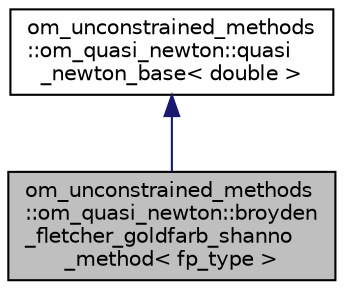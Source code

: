digraph "om_unconstrained_methods::om_quasi_newton::broyden_fletcher_goldfarb_shanno_method&lt; fp_type &gt;"
{
 // LATEX_PDF_SIZE
  edge [fontname="Helvetica",fontsize="10",labelfontname="Helvetica",labelfontsize="10"];
  node [fontname="Helvetica",fontsize="10",shape=record];
  Node1 [label="om_unconstrained_methods\l::om_quasi_newton::broyden\l_fletcher_goldfarb_shanno\l_method\< fp_type \>",height=0.2,width=0.4,color="black", fillcolor="grey75", style="filled", fontcolor="black",tooltip="Broyden-Fletcher-Goldfarb-Shanno method object."];
  Node2 -> Node1 [dir="back",color="midnightblue",fontsize="10",style="solid",fontname="Helvetica"];
  Node2 [label="om_unconstrained_methods\l::om_quasi_newton::quasi\l_newton_base\< double \>",height=0.2,width=0.4,color="black", fillcolor="white", style="filled",URL="$classom__unconstrained__methods_1_1om__quasi__newton_1_1quasi__newton__base.html",tooltip=" "];
}
